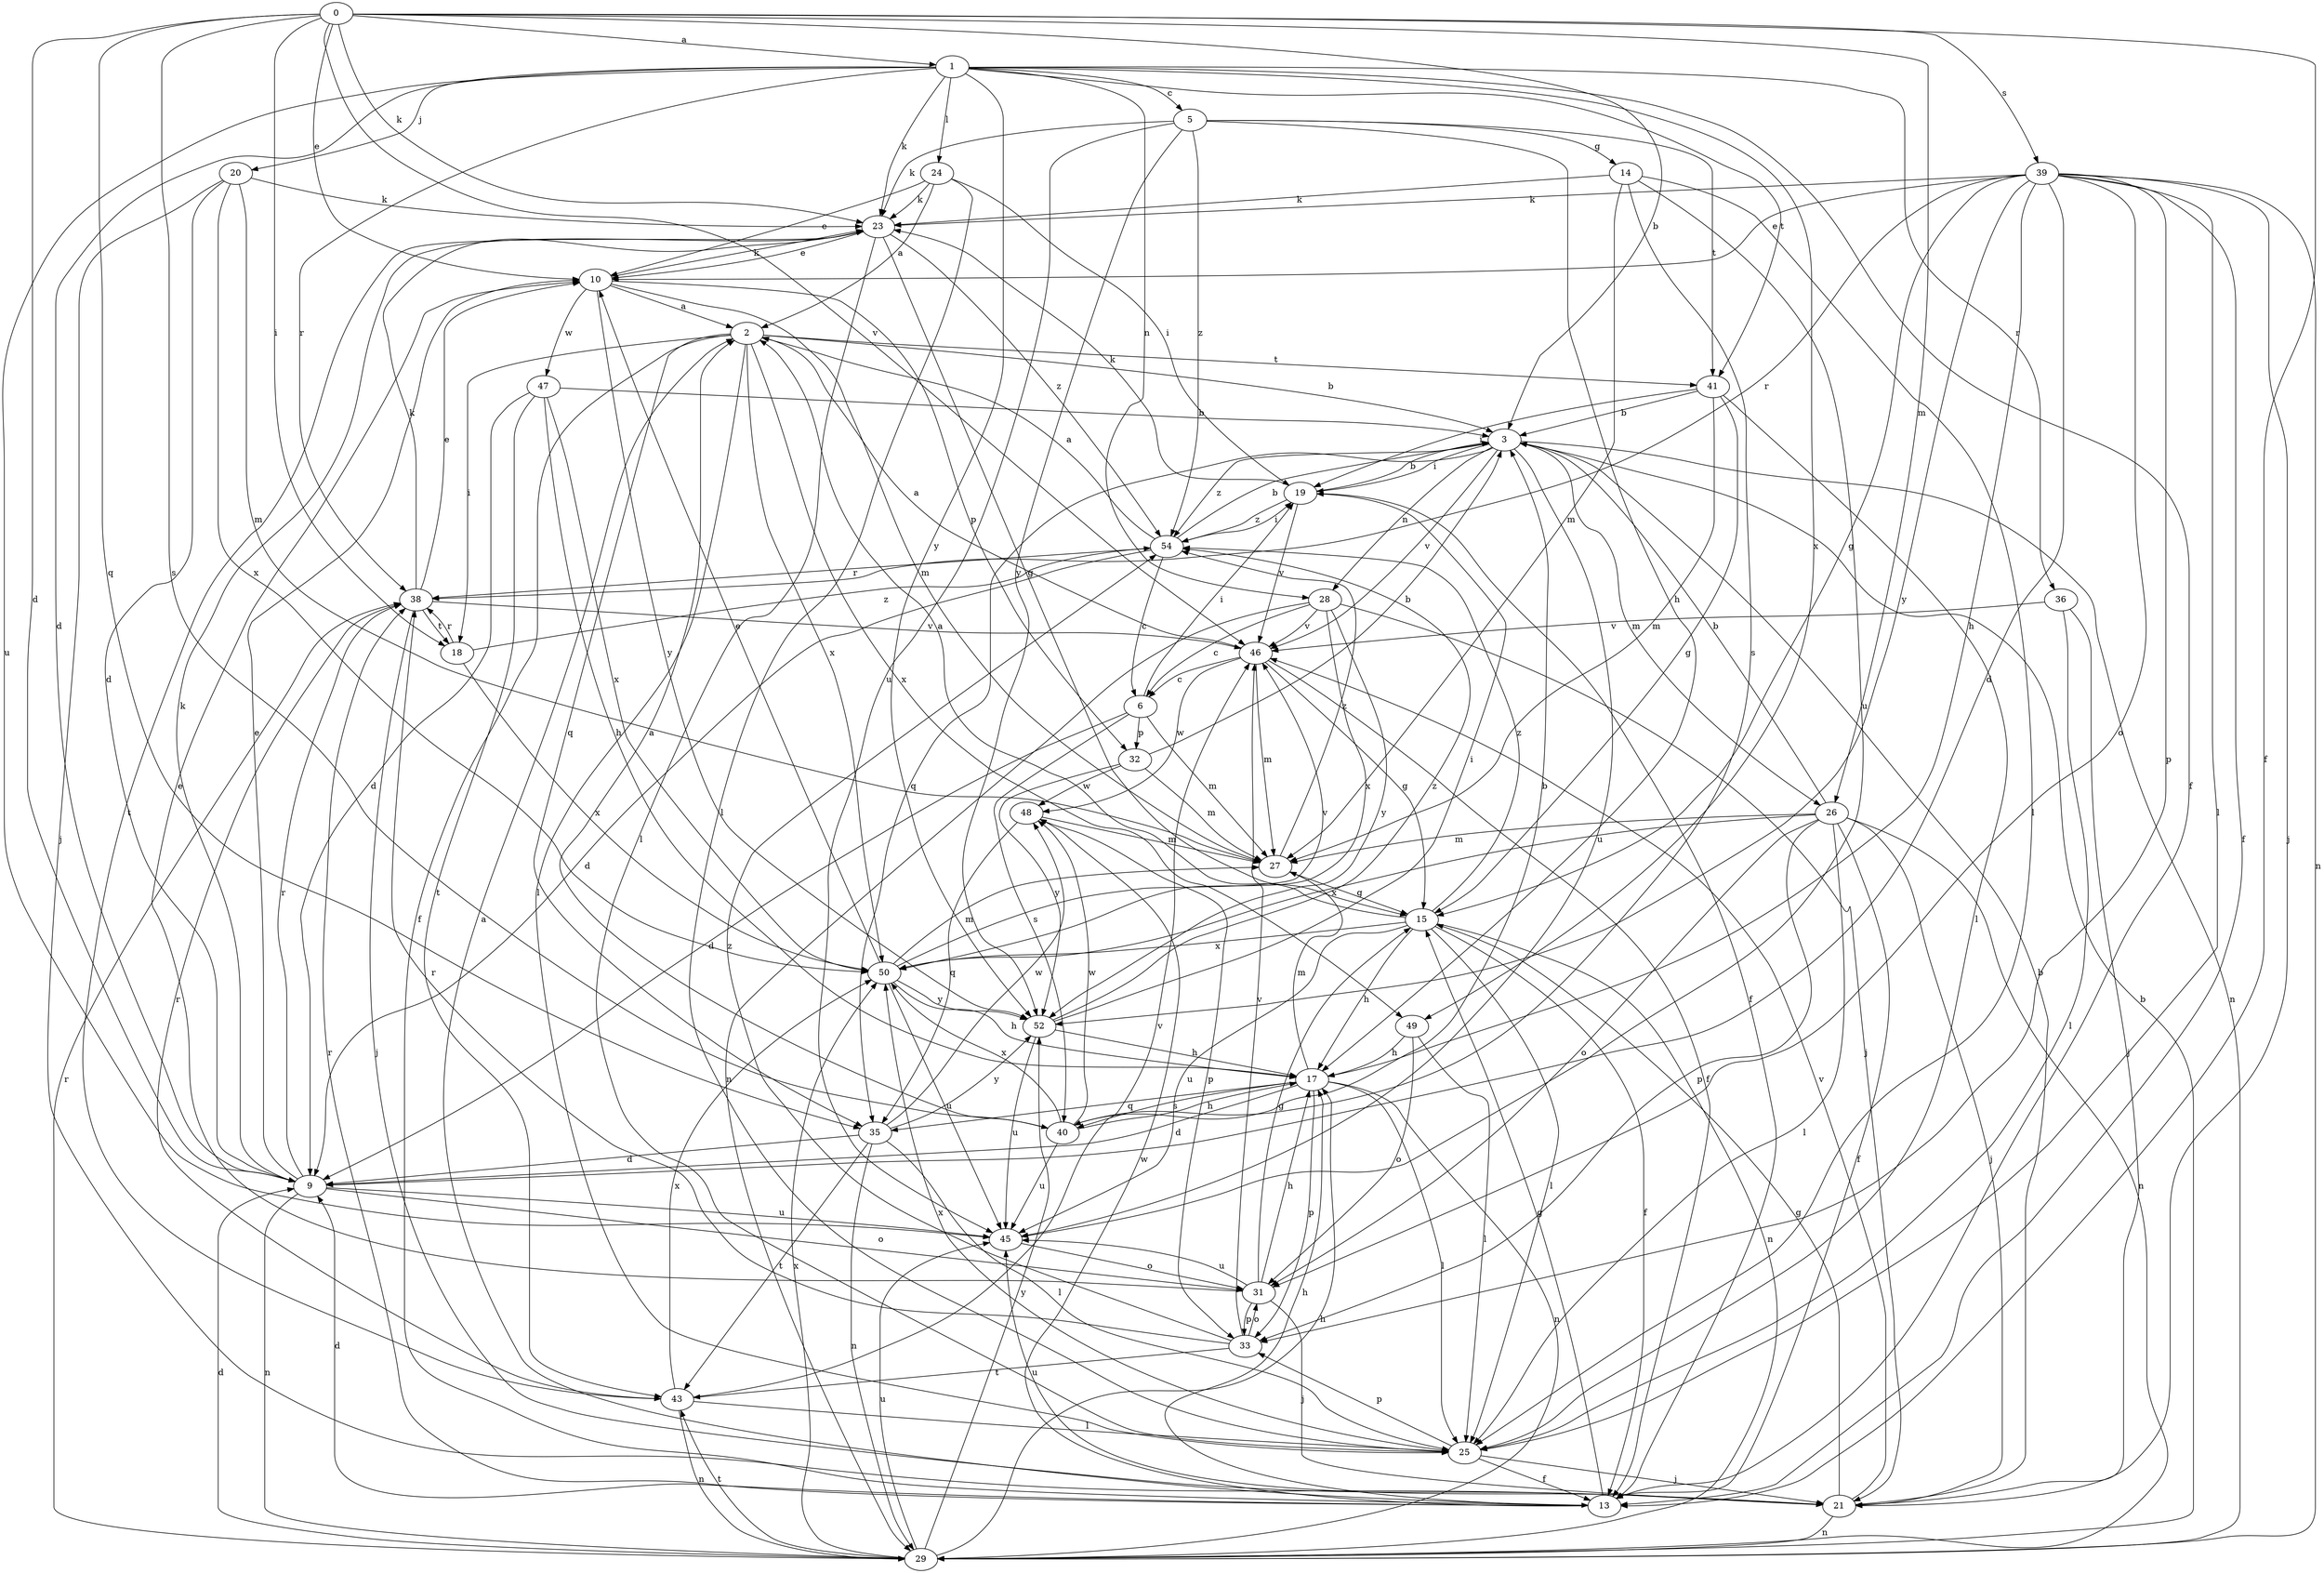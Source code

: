 strict digraph  {
0;
1;
2;
3;
5;
6;
9;
10;
13;
14;
15;
17;
18;
19;
20;
21;
23;
24;
25;
26;
27;
28;
29;
31;
32;
33;
35;
36;
38;
39;
40;
41;
43;
45;
46;
47;
48;
49;
50;
52;
54;
0 -> 1  [label=a];
0 -> 3  [label=b];
0 -> 9  [label=d];
0 -> 10  [label=e];
0 -> 13  [label=f];
0 -> 18  [label=i];
0 -> 23  [label=k];
0 -> 26  [label=m];
0 -> 35  [label=q];
0 -> 39  [label=s];
0 -> 40  [label=s];
0 -> 46  [label=v];
1 -> 5  [label=c];
1 -> 9  [label=d];
1 -> 13  [label=f];
1 -> 20  [label=j];
1 -> 23  [label=k];
1 -> 24  [label=l];
1 -> 28  [label=n];
1 -> 36  [label=r];
1 -> 38  [label=r];
1 -> 41  [label=t];
1 -> 45  [label=u];
1 -> 49  [label=x];
1 -> 52  [label=y];
2 -> 3  [label=b];
2 -> 13  [label=f];
2 -> 18  [label=i];
2 -> 25  [label=l];
2 -> 35  [label=q];
2 -> 41  [label=t];
2 -> 49  [label=x];
2 -> 50  [label=x];
3 -> 19  [label=i];
3 -> 26  [label=m];
3 -> 28  [label=n];
3 -> 29  [label=n];
3 -> 35  [label=q];
3 -> 45  [label=u];
3 -> 46  [label=v];
3 -> 54  [label=z];
5 -> 14  [label=g];
5 -> 17  [label=h];
5 -> 23  [label=k];
5 -> 41  [label=t];
5 -> 45  [label=u];
5 -> 52  [label=y];
5 -> 54  [label=z];
6 -> 9  [label=d];
6 -> 19  [label=i];
6 -> 27  [label=m];
6 -> 32  [label=p];
6 -> 40  [label=s];
9 -> 10  [label=e];
9 -> 23  [label=k];
9 -> 29  [label=n];
9 -> 31  [label=o];
9 -> 38  [label=r];
9 -> 45  [label=u];
10 -> 2  [label=a];
10 -> 23  [label=k];
10 -> 27  [label=m];
10 -> 32  [label=p];
10 -> 47  [label=w];
10 -> 52  [label=y];
13 -> 2  [label=a];
13 -> 9  [label=d];
13 -> 15  [label=g];
13 -> 17  [label=h];
13 -> 38  [label=r];
13 -> 48  [label=w];
14 -> 23  [label=k];
14 -> 25  [label=l];
14 -> 27  [label=m];
14 -> 40  [label=s];
14 -> 45  [label=u];
15 -> 2  [label=a];
15 -> 13  [label=f];
15 -> 17  [label=h];
15 -> 25  [label=l];
15 -> 29  [label=n];
15 -> 45  [label=u];
15 -> 50  [label=x];
15 -> 54  [label=z];
17 -> 9  [label=d];
17 -> 25  [label=l];
17 -> 27  [label=m];
17 -> 29  [label=n];
17 -> 33  [label=p];
17 -> 35  [label=q];
17 -> 40  [label=s];
18 -> 38  [label=r];
18 -> 50  [label=x];
18 -> 54  [label=z];
19 -> 3  [label=b];
19 -> 13  [label=f];
19 -> 23  [label=k];
19 -> 46  [label=v];
19 -> 54  [label=z];
20 -> 9  [label=d];
20 -> 21  [label=j];
20 -> 23  [label=k];
20 -> 27  [label=m];
20 -> 50  [label=x];
21 -> 3  [label=b];
21 -> 15  [label=g];
21 -> 29  [label=n];
21 -> 45  [label=u];
21 -> 46  [label=v];
23 -> 10  [label=e];
23 -> 15  [label=g];
23 -> 25  [label=l];
23 -> 43  [label=t];
23 -> 54  [label=z];
24 -> 2  [label=a];
24 -> 10  [label=e];
24 -> 19  [label=i];
24 -> 23  [label=k];
24 -> 25  [label=l];
25 -> 13  [label=f];
25 -> 21  [label=j];
25 -> 33  [label=p];
25 -> 50  [label=x];
26 -> 3  [label=b];
26 -> 13  [label=f];
26 -> 21  [label=j];
26 -> 25  [label=l];
26 -> 27  [label=m];
26 -> 29  [label=n];
26 -> 31  [label=o];
26 -> 33  [label=p];
26 -> 50  [label=x];
27 -> 15  [label=g];
27 -> 54  [label=z];
28 -> 6  [label=c];
28 -> 21  [label=j];
28 -> 29  [label=n];
28 -> 46  [label=v];
28 -> 50  [label=x];
28 -> 52  [label=y];
29 -> 3  [label=b];
29 -> 9  [label=d];
29 -> 17  [label=h];
29 -> 38  [label=r];
29 -> 43  [label=t];
29 -> 45  [label=u];
29 -> 50  [label=x];
29 -> 52  [label=y];
31 -> 10  [label=e];
31 -> 15  [label=g];
31 -> 17  [label=h];
31 -> 21  [label=j];
31 -> 33  [label=p];
31 -> 45  [label=u];
32 -> 3  [label=b];
32 -> 27  [label=m];
32 -> 48  [label=w];
32 -> 52  [label=y];
33 -> 31  [label=o];
33 -> 38  [label=r];
33 -> 43  [label=t];
33 -> 46  [label=v];
33 -> 54  [label=z];
35 -> 9  [label=d];
35 -> 25  [label=l];
35 -> 29  [label=n];
35 -> 43  [label=t];
35 -> 48  [label=w];
35 -> 52  [label=y];
36 -> 21  [label=j];
36 -> 25  [label=l];
36 -> 46  [label=v];
38 -> 10  [label=e];
38 -> 21  [label=j];
38 -> 23  [label=k];
38 -> 46  [label=v];
38 -> 18  [label=t];
39 -> 9  [label=d];
39 -> 10  [label=e];
39 -> 13  [label=f];
39 -> 15  [label=g];
39 -> 17  [label=h];
39 -> 21  [label=j];
39 -> 23  [label=k];
39 -> 25  [label=l];
39 -> 29  [label=n];
39 -> 31  [label=o];
39 -> 33  [label=p];
39 -> 38  [label=r];
39 -> 52  [label=y];
40 -> 2  [label=a];
40 -> 3  [label=b];
40 -> 17  [label=h];
40 -> 45  [label=u];
40 -> 48  [label=w];
40 -> 50  [label=x];
41 -> 3  [label=b];
41 -> 15  [label=g];
41 -> 19  [label=i];
41 -> 25  [label=l];
41 -> 27  [label=m];
43 -> 25  [label=l];
43 -> 29  [label=n];
43 -> 38  [label=r];
43 -> 46  [label=v];
43 -> 50  [label=x];
45 -> 31  [label=o];
46 -> 2  [label=a];
46 -> 6  [label=c];
46 -> 13  [label=f];
46 -> 15  [label=g];
46 -> 27  [label=m];
46 -> 48  [label=w];
47 -> 3  [label=b];
47 -> 9  [label=d];
47 -> 17  [label=h];
47 -> 43  [label=t];
47 -> 50  [label=x];
48 -> 27  [label=m];
48 -> 33  [label=p];
48 -> 35  [label=q];
49 -> 17  [label=h];
49 -> 25  [label=l];
49 -> 31  [label=o];
50 -> 10  [label=e];
50 -> 17  [label=h];
50 -> 27  [label=m];
50 -> 45  [label=u];
50 -> 46  [label=v];
50 -> 52  [label=y];
52 -> 17  [label=h];
52 -> 19  [label=i];
52 -> 45  [label=u];
52 -> 54  [label=z];
54 -> 2  [label=a];
54 -> 3  [label=b];
54 -> 6  [label=c];
54 -> 9  [label=d];
54 -> 19  [label=i];
54 -> 38  [label=r];
}
